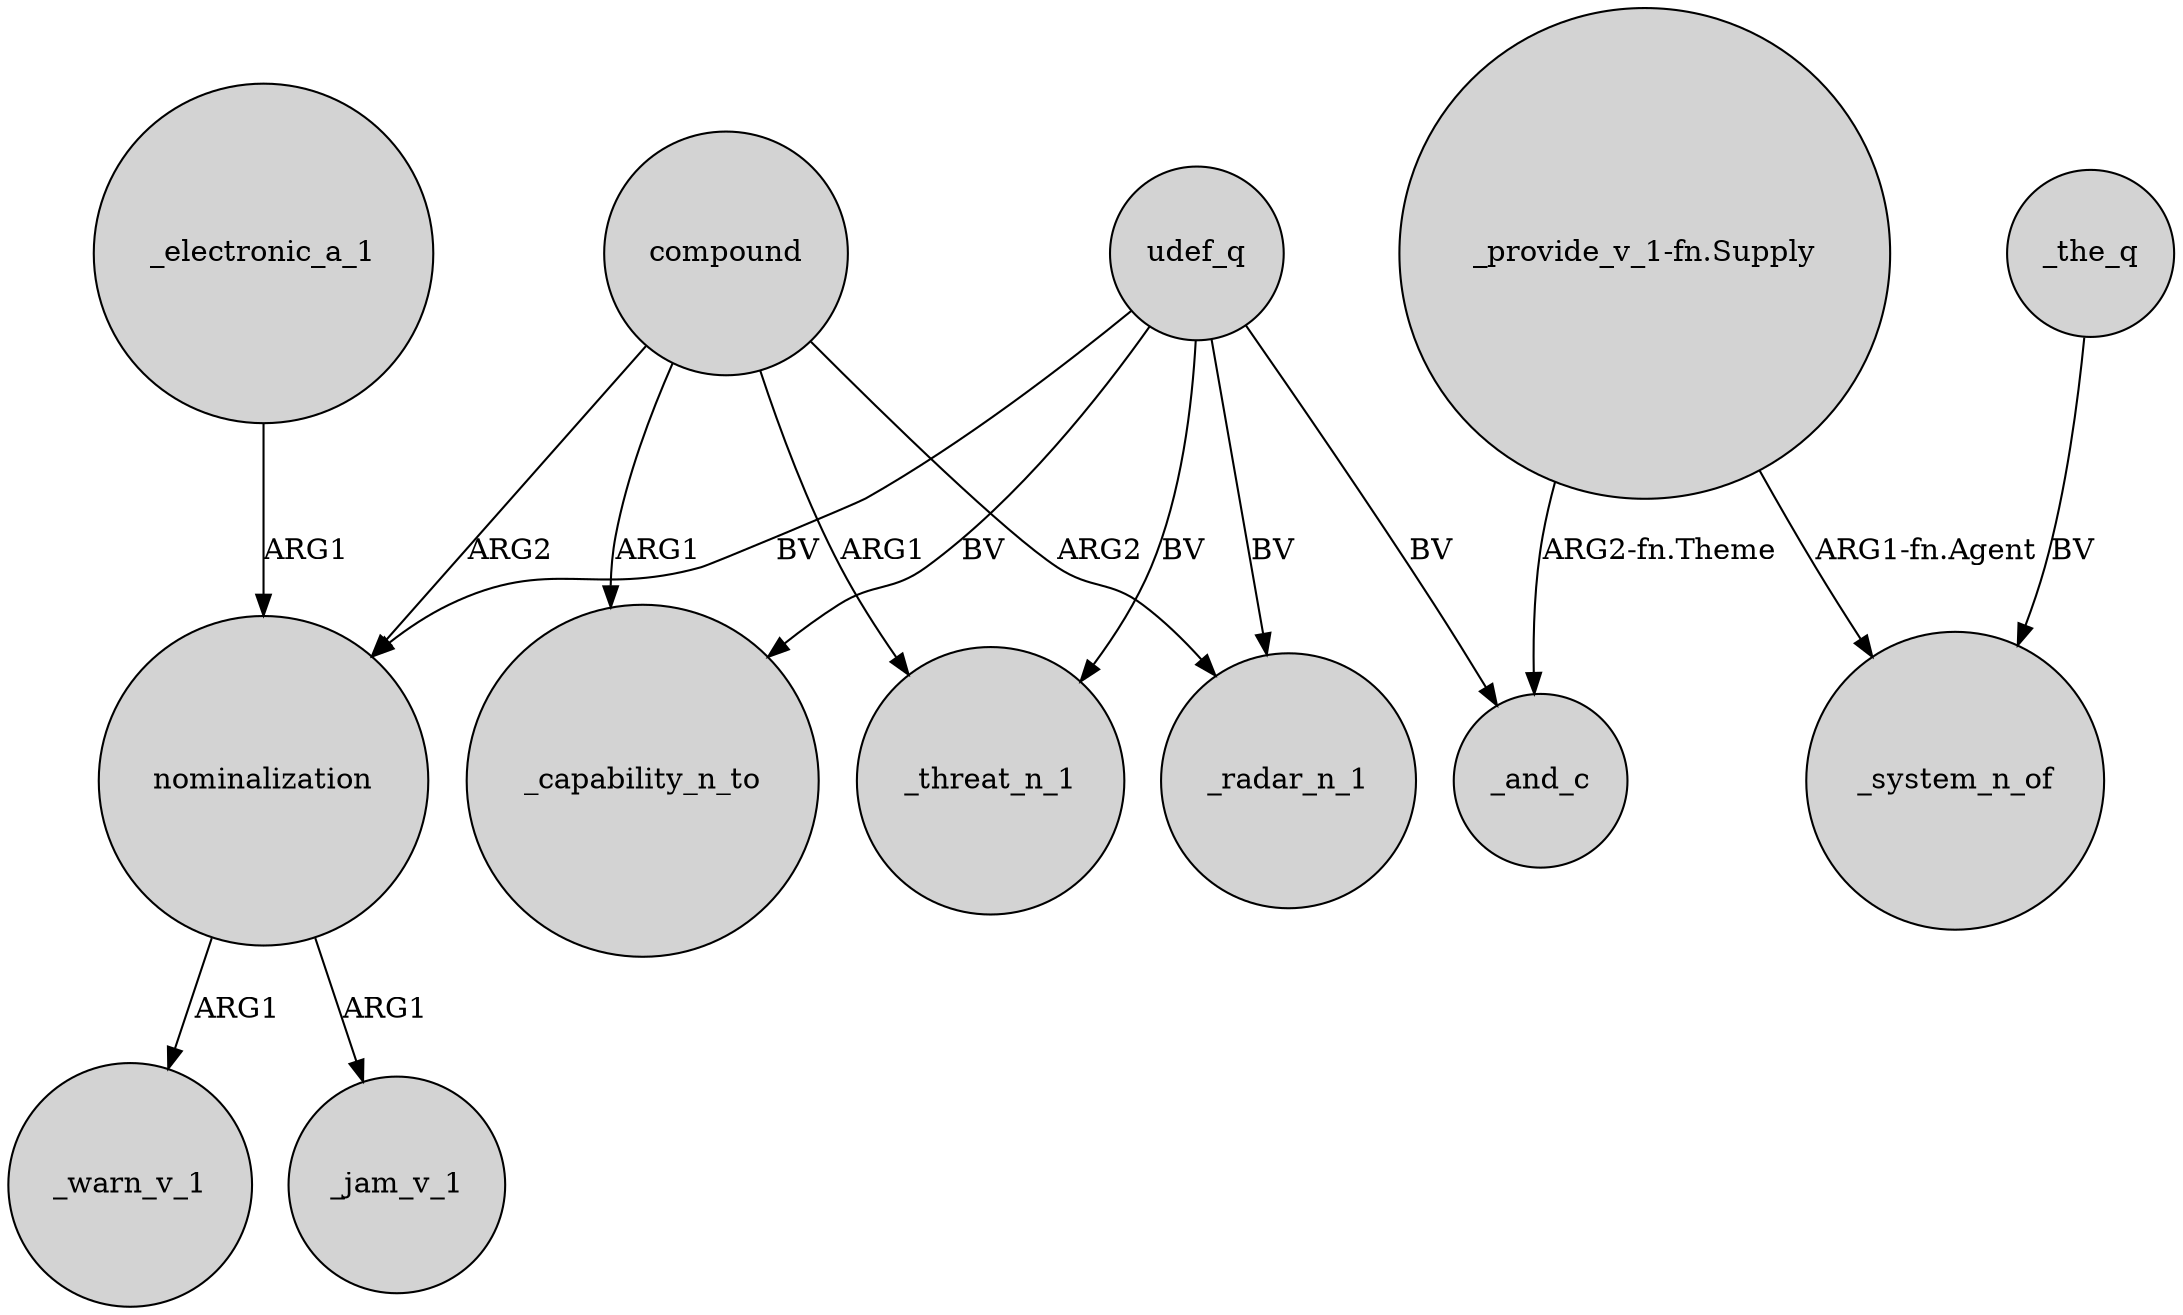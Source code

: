 digraph {
	node [shape=circle style=filled]
	compound -> _threat_n_1 [label=ARG1]
	_the_q -> _system_n_of [label=BV]
	nominalization -> _warn_v_1 [label=ARG1]
	compound -> nominalization [label=ARG2]
	udef_q -> _threat_n_1 [label=BV]
	"_provide_v_1-fn.Supply" -> _and_c [label="ARG2-fn.Theme"]
	compound -> _capability_n_to [label=ARG1]
	udef_q -> _and_c [label=BV]
	udef_q -> _radar_n_1 [label=BV]
	nominalization -> _jam_v_1 [label=ARG1]
	compound -> _radar_n_1 [label=ARG2]
	_electronic_a_1 -> nominalization [label=ARG1]
	"_provide_v_1-fn.Supply" -> _system_n_of [label="ARG1-fn.Agent"]
	udef_q -> nominalization [label=BV]
	udef_q -> _capability_n_to [label=BV]
}
